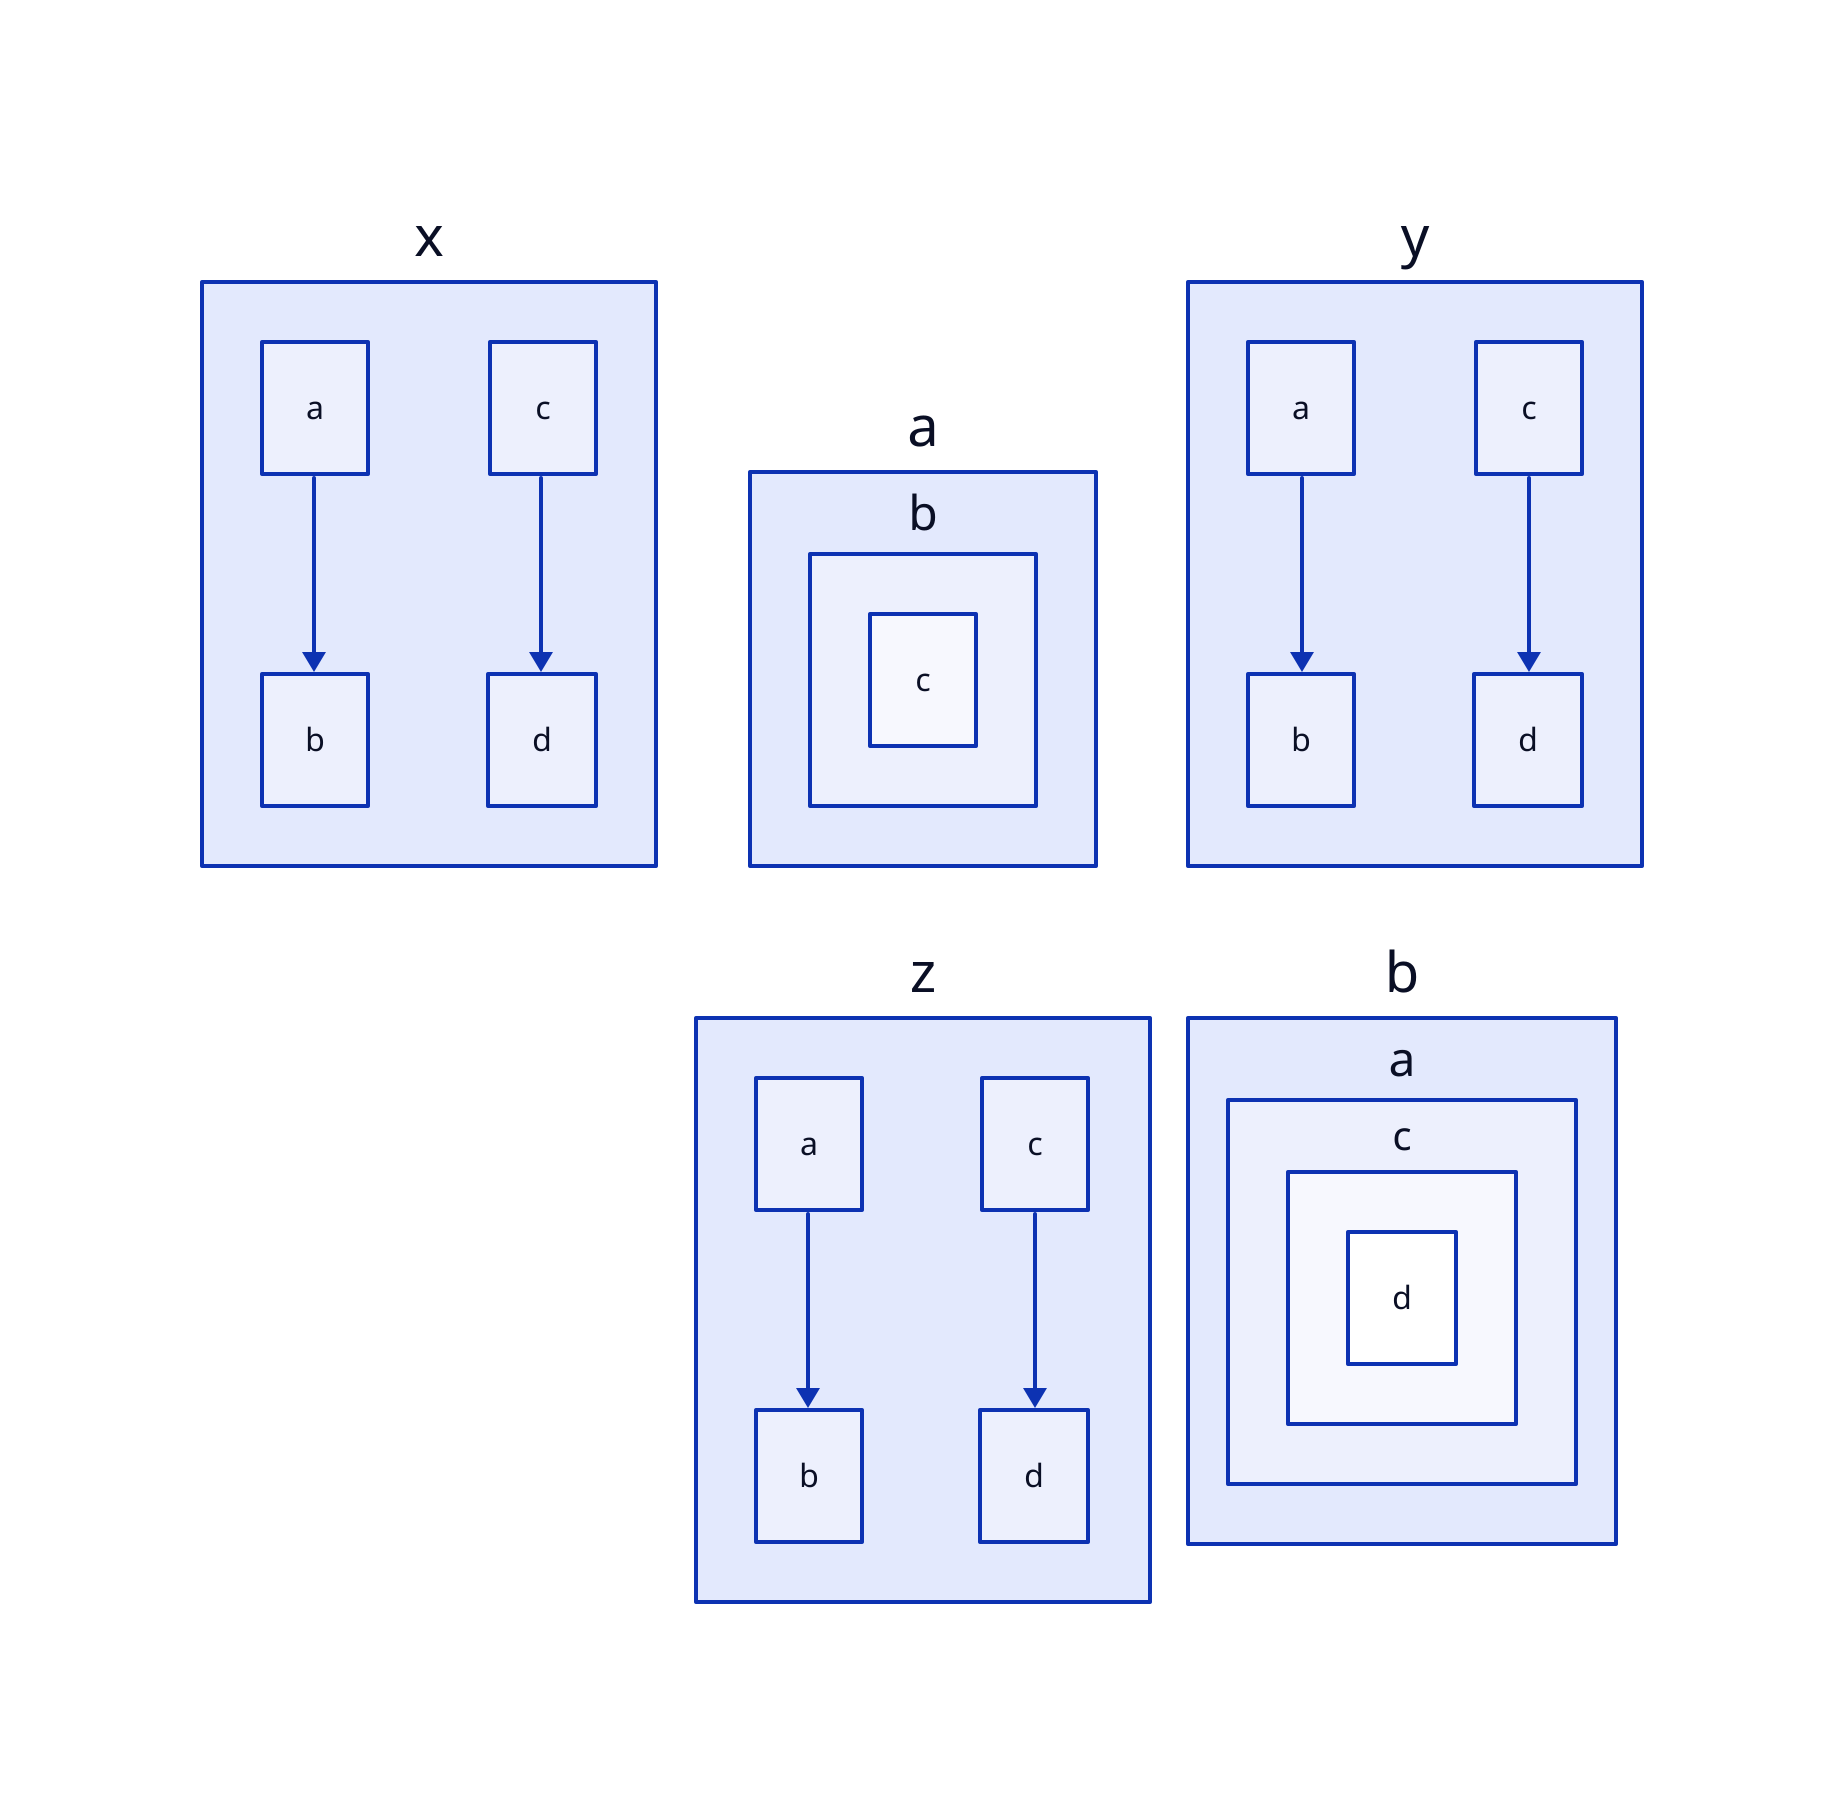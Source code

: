 
				x: {
					near: top-left
					a -> b
					c -> d
				}
				y: {
					near: top-right
					a -> b
					c -> d
				}
				z: {
					near: bottom-center
					a -> b
					c -> d
				}

				a: {
					near: top-center
					b: {
						c
					}
				}
				b: {
					near: bottom-right
					a: {
						c: {
							d
						}
					}
				}
			